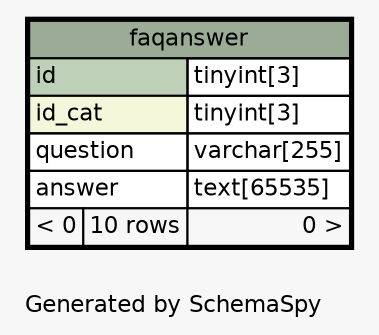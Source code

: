 // dot 2.38.0 on Mac OS X 10.9.4
// SchemaSpy rev 590
digraph "oneDegreeRelationshipsDiagram" {
  graph [
    rankdir="RL"
    bgcolor="#f7f7f7"
    label="\nGenerated by SchemaSpy"
    labeljust="l"
    nodesep="0.18"
    ranksep="0.46"
    fontname="Helvetica"
    fontsize="11"
  ];
  node [
    fontname="Helvetica"
    fontsize="11"
    shape="plaintext"
  ];
  edge [
    arrowsize="0.8"
  ];
  "faqanswer" [
    label=<
    <TABLE BORDER="2" CELLBORDER="1" CELLSPACING="0" BGCOLOR="#ffffff">
      <TR><TD COLSPAN="3" BGCOLOR="#9bab96" ALIGN="CENTER">faqanswer</TD></TR>
      <TR><TD PORT="id" COLSPAN="2" BGCOLOR="#bed1b8" ALIGN="LEFT">id</TD><TD PORT="id.type" ALIGN="LEFT">tinyint[3]</TD></TR>
      <TR><TD PORT="id_cat" COLSPAN="2" BGCOLOR="#f4f7da" ALIGN="LEFT">id_cat</TD><TD PORT="id_cat.type" ALIGN="LEFT">tinyint[3]</TD></TR>
      <TR><TD PORT="question" COLSPAN="2" ALIGN="LEFT">question</TD><TD PORT="question.type" ALIGN="LEFT">varchar[255]</TD></TR>
      <TR><TD PORT="answer" COLSPAN="2" ALIGN="LEFT">answer</TD><TD PORT="answer.type" ALIGN="LEFT">text[65535]</TD></TR>
      <TR><TD ALIGN="LEFT" BGCOLOR="#f7f7f7">&lt; 0</TD><TD ALIGN="RIGHT" BGCOLOR="#f7f7f7">10 rows</TD><TD ALIGN="RIGHT" BGCOLOR="#f7f7f7">0 &gt;</TD></TR>
    </TABLE>>
    URL="faqanswer.html"
    tooltip="faqanswer"
  ];
}
